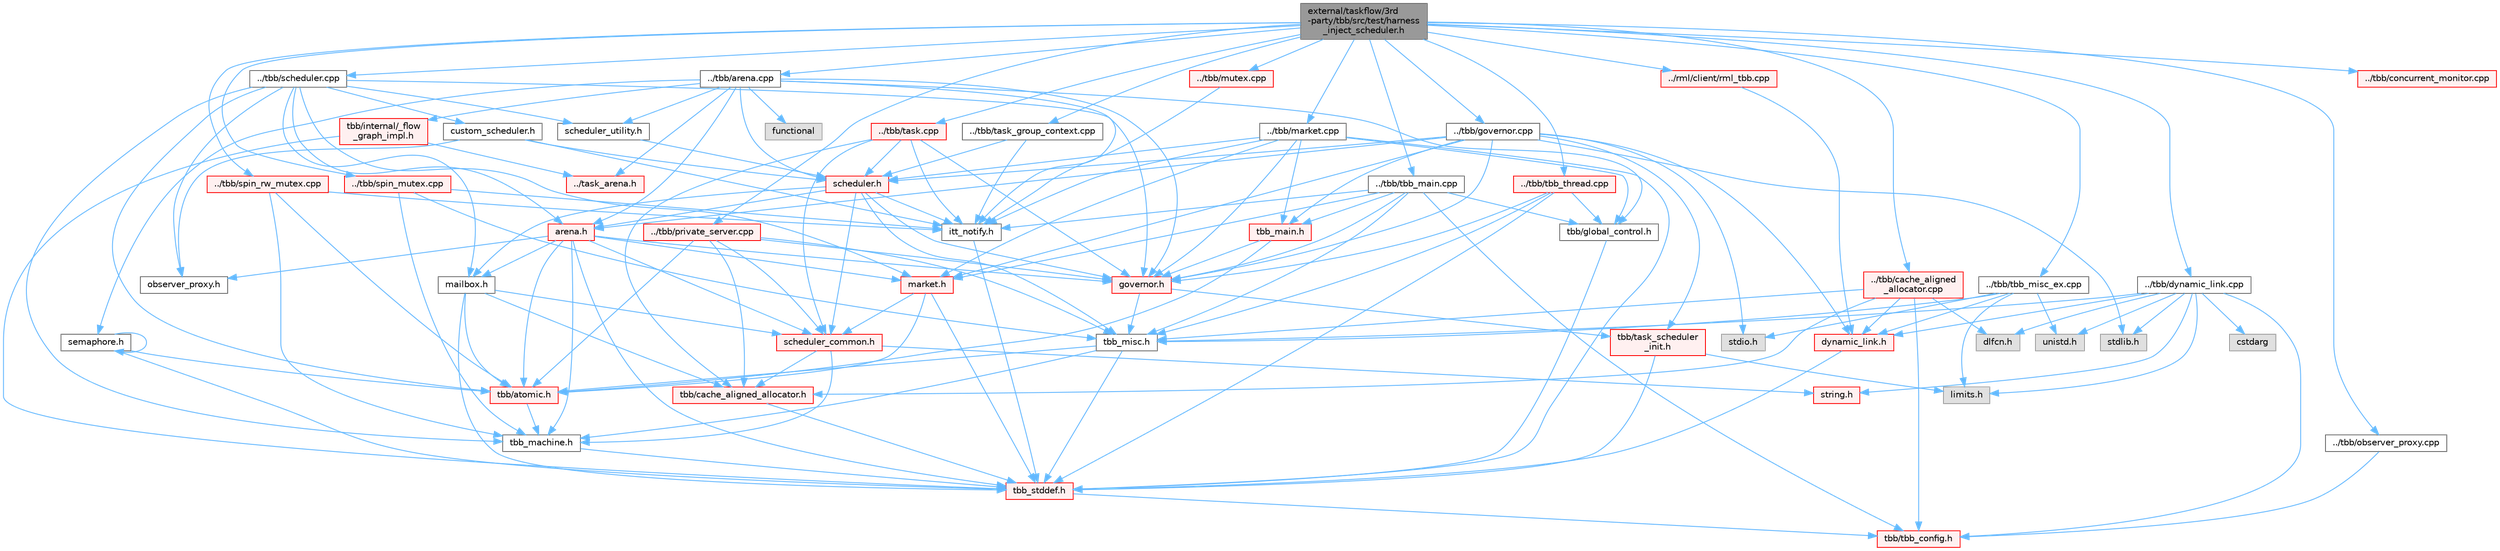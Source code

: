 digraph "external/taskflow/3rd-party/tbb/src/test/harness_inject_scheduler.h"
{
 // LATEX_PDF_SIZE
  bgcolor="transparent";
  edge [fontname=Helvetica,fontsize=10,labelfontname=Helvetica,labelfontsize=10];
  node [fontname=Helvetica,fontsize=10,shape=box,height=0.2,width=0.4];
  Node1 [id="Node000001",label="external/taskflow/3rd\l-party/tbb/src/test/harness\l_inject_scheduler.h",height=0.2,width=0.4,color="gray40", fillcolor="grey60", style="filled", fontcolor="black",tooltip=" "];
  Node1 -> Node2 [id="edge1_Node000001_Node000002",color="steelblue1",style="solid",tooltip=" "];
  Node2 [id="Node000002",label="../tbb/tbb_main.cpp",height=0.2,width=0.4,color="grey40", fillcolor="white", style="filled",URL="$tbb__main_8cpp.html",tooltip=" "];
  Node2 -> Node3 [id="edge2_Node000002_Node000003",color="steelblue1",style="solid",tooltip=" "];
  Node3 [id="Node000003",label="tbb/tbb_config.h",height=0.2,width=0.4,color="red", fillcolor="#FFF0F0", style="filled",URL="$tbb__config_8h.html",tooltip=" "];
  Node2 -> Node5 [id="edge3_Node000002_Node000005",color="steelblue1",style="solid",tooltip=" "];
  Node5 [id="Node000005",label="tbb/global_control.h",height=0.2,width=0.4,color="grey40", fillcolor="white", style="filled",URL="$global__control_8h.html",tooltip=" "];
  Node5 -> Node6 [id="edge4_Node000005_Node000006",color="steelblue1",style="solid",tooltip=" "];
  Node6 [id="Node000006",label="tbb_stddef.h",height=0.2,width=0.4,color="red", fillcolor="#FFF0F0", style="filled",URL="$tbb__stddef_8h.html",tooltip=" "];
  Node6 -> Node3 [id="edge5_Node000006_Node000003",color="steelblue1",style="solid",tooltip=" "];
  Node2 -> Node8 [id="edge6_Node000002_Node000008",color="steelblue1",style="solid",tooltip=" "];
  Node8 [id="Node000008",label="tbb_main.h",height=0.2,width=0.4,color="red", fillcolor="#FFF0F0", style="filled",URL="$tbb__main_8h.html",tooltip=" "];
  Node8 -> Node9 [id="edge7_Node000008_Node000009",color="steelblue1",style="solid",tooltip=" "];
  Node9 [id="Node000009",label="tbb/atomic.h",height=0.2,width=0.4,color="red", fillcolor="#FFF0F0", style="filled",URL="$external_2taskflow_23rd-party_2tbb_2include_2tbb_2atomic_8h.html",tooltip=" "];
  Node9 -> Node12 [id="edge8_Node000009_Node000012",color="steelblue1",style="solid",tooltip=" "];
  Node12 [id="Node000012",label="tbb_machine.h",height=0.2,width=0.4,color="grey40", fillcolor="white", style="filled",URL="$tbb__machine_8h.html",tooltip=" "];
  Node12 -> Node6 [id="edge9_Node000012_Node000006",color="steelblue1",style="solid",tooltip=" "];
  Node8 -> Node14 [id="edge10_Node000008_Node000014",color="steelblue1",style="solid",tooltip=" "];
  Node14 [id="Node000014",label="governor.h",height=0.2,width=0.4,color="red", fillcolor="#FFF0F0", style="filled",URL="$governor_8h.html",tooltip=" "];
  Node14 -> Node15 [id="edge11_Node000014_Node000015",color="steelblue1",style="solid",tooltip=" "];
  Node15 [id="Node000015",label="tbb/task_scheduler\l_init.h",height=0.2,width=0.4,color="red", fillcolor="#FFF0F0", style="filled",URL="$task__scheduler__init_8h.html",tooltip=" "];
  Node15 -> Node6 [id="edge12_Node000015_Node000006",color="steelblue1",style="solid",tooltip=" "];
  Node15 -> Node16 [id="edge13_Node000015_Node000016",color="steelblue1",style="solid",tooltip=" "];
  Node16 [id="Node000016",label="limits.h",height=0.2,width=0.4,color="grey60", fillcolor="#E0E0E0", style="filled",tooltip=" "];
  Node14 -> Node19 [id="edge14_Node000014_Node000019",color="steelblue1",style="solid",tooltip=" "];
  Node19 [id="Node000019",label="tbb_misc.h",height=0.2,width=0.4,color="grey40", fillcolor="white", style="filled",URL="$tbb__misc_8h.html",tooltip=" "];
  Node19 -> Node6 [id="edge15_Node000019_Node000006",color="steelblue1",style="solid",tooltip=" "];
  Node19 -> Node12 [id="edge16_Node000019_Node000012",color="steelblue1",style="solid",tooltip=" "];
  Node19 -> Node9 [id="edge17_Node000019_Node000009",color="steelblue1",style="solid",tooltip=" "];
  Node2 -> Node14 [id="edge18_Node000002_Node000014",color="steelblue1",style="solid",tooltip=" "];
  Node2 -> Node27 [id="edge19_Node000002_Node000027",color="steelblue1",style="solid",tooltip=" "];
  Node27 [id="Node000027",label="market.h",height=0.2,width=0.4,color="red", fillcolor="#FFF0F0", style="filled",URL="$market_8h.html",tooltip=" "];
  Node27 -> Node6 [id="edge20_Node000027_Node000006",color="steelblue1",style="solid",tooltip=" "];
  Node27 -> Node28 [id="edge21_Node000027_Node000028",color="steelblue1",style="solid",tooltip=" "];
  Node28 [id="Node000028",label="scheduler_common.h",height=0.2,width=0.4,color="red", fillcolor="#FFF0F0", style="filled",URL="$scheduler__common_8h.html",tooltip=" "];
  Node28 -> Node12 [id="edge22_Node000028_Node000012",color="steelblue1",style="solid",tooltip=" "];
  Node28 -> Node29 [id="edge23_Node000028_Node000029",color="steelblue1",style="solid",tooltip=" "];
  Node29 [id="Node000029",label="tbb/cache_aligned_allocator.h",height=0.2,width=0.4,color="red", fillcolor="#FFF0F0", style="filled",URL="$cache__aligned__allocator_8h.html",tooltip=" "];
  Node29 -> Node6 [id="edge24_Node000029_Node000006",color="steelblue1",style="solid",tooltip=" "];
  Node28 -> Node31 [id="edge25_Node000028_Node000031",color="steelblue1",style="solid",tooltip=" "];
  Node31 [id="Node000031",label="string.h",height=0.2,width=0.4,color="red", fillcolor="#FFF0F0", style="filled",URL="$string_8h.html",tooltip=" "];
  Node27 -> Node9 [id="edge26_Node000027_Node000009",color="steelblue1",style="solid",tooltip=" "];
  Node2 -> Node19 [id="edge27_Node000002_Node000019",color="steelblue1",style="solid",tooltip=" "];
  Node2 -> Node192 [id="edge28_Node000002_Node000192",color="steelblue1",style="solid",tooltip=" "];
  Node192 [id="Node000192",label="itt_notify.h",height=0.2,width=0.4,color="grey40", fillcolor="white", style="filled",URL="$itt__notify_8h.html",tooltip=" "];
  Node192 -> Node6 [id="edge29_Node000192_Node000006",color="steelblue1",style="solid",tooltip=" "];
  Node1 -> Node193 [id="edge30_Node000001_Node000193",color="steelblue1",style="solid",tooltip=" "];
  Node193 [id="Node000193",label="../tbb/dynamic_link.cpp",height=0.2,width=0.4,color="grey40", fillcolor="white", style="filled",URL="$dynamic__link_8cpp.html",tooltip=" "];
  Node193 -> Node194 [id="edge31_Node000193_Node000194",color="steelblue1",style="solid",tooltip=" "];
  Node194 [id="Node000194",label="dynamic_link.h",height=0.2,width=0.4,color="red", fillcolor="#FFF0F0", style="filled",URL="$dynamic__link_8h.html",tooltip=" "];
  Node194 -> Node6 [id="edge32_Node000194_Node000006",color="steelblue1",style="solid",tooltip=" "];
  Node193 -> Node3 [id="edge33_Node000193_Node000003",color="steelblue1",style="solid",tooltip=" "];
  Node193 -> Node195 [id="edge34_Node000193_Node000195",color="steelblue1",style="solid",tooltip=" "];
  Node195 [id="Node000195",label="cstdarg",height=0.2,width=0.4,color="grey60", fillcolor="#E0E0E0", style="filled",tooltip=" "];
  Node193 -> Node196 [id="edge35_Node000193_Node000196",color="steelblue1",style="solid",tooltip=" "];
  Node196 [id="Node000196",label="dlfcn.h",height=0.2,width=0.4,color="grey60", fillcolor="#E0E0E0", style="filled",tooltip=" "];
  Node193 -> Node31 [id="edge36_Node000193_Node000031",color="steelblue1",style="solid",tooltip=" "];
  Node193 -> Node197 [id="edge37_Node000193_Node000197",color="steelblue1",style="solid",tooltip=" "];
  Node197 [id="Node000197",label="unistd.h",height=0.2,width=0.4,color="grey60", fillcolor="#E0E0E0", style="filled",tooltip=" "];
  Node193 -> Node16 [id="edge38_Node000193_Node000016",color="steelblue1",style="solid",tooltip=" "];
  Node193 -> Node84 [id="edge39_Node000193_Node000084",color="steelblue1",style="solid",tooltip=" "];
  Node84 [id="Node000084",label="stdlib.h",height=0.2,width=0.4,color="grey60", fillcolor="#E0E0E0", style="filled",tooltip=" "];
  Node193 -> Node19 [id="edge40_Node000193_Node000019",color="steelblue1",style="solid",tooltip=" "];
  Node1 -> Node198 [id="edge41_Node000001_Node000198",color="steelblue1",style="solid",tooltip=" "];
  Node198 [id="Node000198",label="../tbb/tbb_misc_ex.cpp",height=0.2,width=0.4,color="grey40", fillcolor="white", style="filled",URL="$tbb__misc__ex_8cpp.html",tooltip=" "];
  Node198 -> Node19 [id="edge42_Node000198_Node000019",color="steelblue1",style="solid",tooltip=" "];
  Node198 -> Node194 [id="edge43_Node000198_Node000194",color="steelblue1",style="solid",tooltip=" "];
  Node198 -> Node199 [id="edge44_Node000198_Node000199",color="steelblue1",style="solid",tooltip=" "];
  Node199 [id="Node000199",label="stdio.h",height=0.2,width=0.4,color="grey60", fillcolor="#E0E0E0", style="filled",tooltip=" "];
  Node198 -> Node16 [id="edge45_Node000198_Node000016",color="steelblue1",style="solid",tooltip=" "];
  Node198 -> Node197 [id="edge46_Node000198_Node000197",color="steelblue1",style="solid",tooltip=" "];
  Node1 -> Node200 [id="edge47_Node000001_Node000200",color="steelblue1",style="solid",tooltip=" "];
  Node200 [id="Node000200",label="../tbb/governor.cpp",height=0.2,width=0.4,color="grey40", fillcolor="white", style="filled",URL="$governor_8cpp.html",tooltip=" "];
  Node200 -> Node199 [id="edge48_Node000200_Node000199",color="steelblue1",style="solid",tooltip=" "];
  Node200 -> Node84 [id="edge49_Node000200_Node000084",color="steelblue1",style="solid",tooltip=" "];
  Node200 -> Node14 [id="edge50_Node000200_Node000014",color="steelblue1",style="solid",tooltip=" "];
  Node200 -> Node8 [id="edge51_Node000200_Node000008",color="steelblue1",style="solid",tooltip=" "];
  Node200 -> Node201 [id="edge52_Node000200_Node000201",color="steelblue1",style="solid",tooltip=" "];
  Node201 [id="Node000201",label="scheduler.h",height=0.2,width=0.4,color="red", fillcolor="#FFF0F0", style="filled",URL="$scheduler_8h.html",tooltip=" "];
  Node201 -> Node28 [id="edge53_Node000201_Node000028",color="steelblue1",style="solid",tooltip=" "];
  Node201 -> Node202 [id="edge54_Node000201_Node000202",color="steelblue1",style="solid",tooltip=" "];
  Node202 [id="Node000202",label="mailbox.h",height=0.2,width=0.4,color="grey40", fillcolor="white", style="filled",URL="$mailbox_8h.html",tooltip=" "];
  Node202 -> Node6 [id="edge55_Node000202_Node000006",color="steelblue1",style="solid",tooltip=" "];
  Node202 -> Node29 [id="edge56_Node000202_Node000029",color="steelblue1",style="solid",tooltip=" "];
  Node202 -> Node28 [id="edge57_Node000202_Node000028",color="steelblue1",style="solid",tooltip=" "];
  Node202 -> Node9 [id="edge58_Node000202_Node000009",color="steelblue1",style="solid",tooltip=" "];
  Node201 -> Node19 [id="edge59_Node000201_Node000019",color="steelblue1",style="solid",tooltip=" "];
  Node201 -> Node192 [id="edge60_Node000201_Node000192",color="steelblue1",style="solid",tooltip=" "];
  Node201 -> Node203 [id="edge61_Node000201_Node000203",color="steelblue1",style="solid",tooltip=" "];
  Node203 [id="Node000203",label="arena.h",height=0.2,width=0.4,color="red", fillcolor="#FFF0F0", style="filled",URL="$arena_8h.html",tooltip=" "];
  Node203 -> Node6 [id="edge62_Node000203_Node000006",color="steelblue1",style="solid",tooltip=" "];
  Node203 -> Node9 [id="edge63_Node000203_Node000009",color="steelblue1",style="solid",tooltip=" "];
  Node203 -> Node12 [id="edge64_Node000203_Node000012",color="steelblue1",style="solid",tooltip=" "];
  Node203 -> Node28 [id="edge65_Node000203_Node000028",color="steelblue1",style="solid",tooltip=" "];
  Node203 -> Node202 [id="edge66_Node000203_Node000202",color="steelblue1",style="solid",tooltip=" "];
  Node203 -> Node206 [id="edge67_Node000203_Node000206",color="steelblue1",style="solid",tooltip=" "];
  Node206 [id="Node000206",label="observer_proxy.h",height=0.2,width=0.4,color="grey40", fillcolor="white", style="filled",URL="$observer__proxy_8h.html",tooltip=" "];
  Node203 -> Node27 [id="edge68_Node000203_Node000027",color="steelblue1",style="solid",tooltip=" "];
  Node203 -> Node14 [id="edge69_Node000203_Node000014",color="steelblue1",style="solid",tooltip=" "];
  Node201 -> Node14 [id="edge70_Node000201_Node000014",color="steelblue1",style="solid",tooltip=" "];
  Node200 -> Node27 [id="edge71_Node000200_Node000027",color="steelblue1",style="solid",tooltip=" "];
  Node200 -> Node203 [id="edge72_Node000200_Node000203",color="steelblue1",style="solid",tooltip=" "];
  Node200 -> Node15 [id="edge73_Node000200_Node000015",color="steelblue1",style="solid",tooltip=" "];
  Node200 -> Node194 [id="edge74_Node000200_Node000194",color="steelblue1",style="solid",tooltip=" "];
  Node1 -> Node209 [id="edge75_Node000001_Node000209",color="steelblue1",style="solid",tooltip=" "];
  Node209 [id="Node000209",label="../tbb/market.cpp",height=0.2,width=0.4,color="grey40", fillcolor="white", style="filled",URL="$market_8cpp.html",tooltip=" "];
  Node209 -> Node6 [id="edge76_Node000209_Node000006",color="steelblue1",style="solid",tooltip=" "];
  Node209 -> Node5 [id="edge77_Node000209_Node000005",color="steelblue1",style="solid",tooltip=" "];
  Node209 -> Node27 [id="edge78_Node000209_Node000027",color="steelblue1",style="solid",tooltip=" "];
  Node209 -> Node8 [id="edge79_Node000209_Node000008",color="steelblue1",style="solid",tooltip=" "];
  Node209 -> Node14 [id="edge80_Node000209_Node000014",color="steelblue1",style="solid",tooltip=" "];
  Node209 -> Node201 [id="edge81_Node000209_Node000201",color="steelblue1",style="solid",tooltip=" "];
  Node209 -> Node192 [id="edge82_Node000209_Node000192",color="steelblue1",style="solid",tooltip=" "];
  Node1 -> Node210 [id="edge83_Node000001_Node000210",color="steelblue1",style="solid",tooltip=" "];
  Node210 [id="Node000210",label="../tbb/arena.cpp",height=0.2,width=0.4,color="grey40", fillcolor="white", style="filled",URL="$arena_8cpp.html",tooltip=" "];
  Node210 -> Node5 [id="edge84_Node000210_Node000005",color="steelblue1",style="solid",tooltip=" "];
  Node210 -> Node201 [id="edge85_Node000210_Node000201",color="steelblue1",style="solid",tooltip=" "];
  Node210 -> Node14 [id="edge86_Node000210_Node000014",color="steelblue1",style="solid",tooltip=" "];
  Node210 -> Node203 [id="edge87_Node000210_Node000203",color="steelblue1",style="solid",tooltip=" "];
  Node210 -> Node192 [id="edge88_Node000210_Node000192",color="steelblue1",style="solid",tooltip=" "];
  Node210 -> Node208 [id="edge89_Node000210_Node000208",color="steelblue1",style="solid",tooltip=" "];
  Node208 [id="Node000208",label="semaphore.h",height=0.2,width=0.4,color="grey40", fillcolor="white", style="filled",URL="$semaphore_8h.html",tooltip=" "];
  Node208 -> Node9 [id="edge90_Node000208_Node000009",color="steelblue1",style="solid",tooltip=" "];
  Node208 -> Node6 [id="edge91_Node000208_Node000006",color="steelblue1",style="solid",tooltip=" "];
  Node208 -> Node208 [id="edge92_Node000208_Node000208",color="steelblue1",style="solid",tooltip=" "];
  Node210 -> Node211 [id="edge93_Node000210_Node000211",color="steelblue1",style="solid",tooltip=" "];
  Node211 [id="Node000211",label="tbb/internal/_flow\l_graph_impl.h",height=0.2,width=0.4,color="red", fillcolor="#FFF0F0", style="filled",URL="$__flow__graph__impl_8h.html",tooltip=" "];
  Node211 -> Node6 [id="edge94_Node000211_Node000006",color="steelblue1",style="solid",tooltip=" "];
  Node211 -> Node212 [id="edge95_Node000211_Node000212",color="steelblue1",style="solid",tooltip=" "];
  Node212 [id="Node000212",label="../task_arena.h",height=0.2,width=0.4,color="red", fillcolor="#FFF0F0", style="filled",URL="$task__arena_8h.html",tooltip=" "];
  Node210 -> Node215 [id="edge96_Node000210_Node000215",color="steelblue1",style="solid",tooltip=" "];
  Node215 [id="Node000215",label="functional",height=0.2,width=0.4,color="grey60", fillcolor="#E0E0E0", style="filled",tooltip=" "];
  Node210 -> Node216 [id="edge97_Node000210_Node000216",color="steelblue1",style="solid",tooltip=" "];
  Node216 [id="Node000216",label="scheduler_utility.h",height=0.2,width=0.4,color="grey40", fillcolor="white", style="filled",URL="$scheduler__utility_8h.html",tooltip=" "];
  Node216 -> Node201 [id="edge98_Node000216_Node000201",color="steelblue1",style="solid",tooltip=" "];
  Node210 -> Node212 [id="edge99_Node000210_Node000212",color="steelblue1",style="solid",tooltip=" "];
  Node1 -> Node217 [id="edge100_Node000001_Node000217",color="steelblue1",style="solid",tooltip=" "];
  Node217 [id="Node000217",label="../tbb/scheduler.cpp",height=0.2,width=0.4,color="grey40", fillcolor="white", style="filled",URL="$scheduler_8cpp.html",tooltip=" "];
  Node217 -> Node218 [id="edge101_Node000217_Node000218",color="steelblue1",style="solid",tooltip=" "];
  Node218 [id="Node000218",label="custom_scheduler.h",height=0.2,width=0.4,color="grey40", fillcolor="white", style="filled",URL="$custom__scheduler_8h.html",tooltip=" "];
  Node218 -> Node201 [id="edge102_Node000218_Node000201",color="steelblue1",style="solid",tooltip=" "];
  Node218 -> Node206 [id="edge103_Node000218_Node000206",color="steelblue1",style="solid",tooltip=" "];
  Node218 -> Node192 [id="edge104_Node000218_Node000192",color="steelblue1",style="solid",tooltip=" "];
  Node217 -> Node216 [id="edge105_Node000217_Node000216",color="steelblue1",style="solid",tooltip=" "];
  Node217 -> Node14 [id="edge106_Node000217_Node000014",color="steelblue1",style="solid",tooltip=" "];
  Node217 -> Node27 [id="edge107_Node000217_Node000027",color="steelblue1",style="solid",tooltip=" "];
  Node217 -> Node203 [id="edge108_Node000217_Node000203",color="steelblue1",style="solid",tooltip=" "];
  Node217 -> Node202 [id="edge109_Node000217_Node000202",color="steelblue1",style="solid",tooltip=" "];
  Node217 -> Node206 [id="edge110_Node000217_Node000206",color="steelblue1",style="solid",tooltip=" "];
  Node217 -> Node12 [id="edge111_Node000217_Node000012",color="steelblue1",style="solid",tooltip=" "];
  Node217 -> Node9 [id="edge112_Node000217_Node000009",color="steelblue1",style="solid",tooltip=" "];
  Node1 -> Node219 [id="edge113_Node000001_Node000219",color="steelblue1",style="solid",tooltip=" "];
  Node219 [id="Node000219",label="../tbb/observer_proxy.cpp",height=0.2,width=0.4,color="grey40", fillcolor="white", style="filled",URL="$observer__proxy_8cpp.html",tooltip=" "];
  Node219 -> Node3 [id="edge114_Node000219_Node000003",color="steelblue1",style="solid",tooltip=" "];
  Node1 -> Node220 [id="edge115_Node000001_Node000220",color="steelblue1",style="solid",tooltip=" "];
  Node220 [id="Node000220",label="../tbb/task.cpp",height=0.2,width=0.4,color="red", fillcolor="#FFF0F0", style="filled",URL="$task_8cpp.html",tooltip=" "];
  Node220 -> Node28 [id="edge116_Node000220_Node000028",color="steelblue1",style="solid",tooltip=" "];
  Node220 -> Node14 [id="edge117_Node000220_Node000014",color="steelblue1",style="solid",tooltip=" "];
  Node220 -> Node201 [id="edge118_Node000220_Node000201",color="steelblue1",style="solid",tooltip=" "];
  Node220 -> Node192 [id="edge119_Node000220_Node000192",color="steelblue1",style="solid",tooltip=" "];
  Node220 -> Node29 [id="edge120_Node000220_Node000029",color="steelblue1",style="solid",tooltip=" "];
  Node1 -> Node222 [id="edge121_Node000001_Node000222",color="steelblue1",style="solid",tooltip=" "];
  Node222 [id="Node000222",label="../tbb/task_group_context.cpp",height=0.2,width=0.4,color="grey40", fillcolor="white", style="filled",URL="$task__group__context_8cpp.html",tooltip=" "];
  Node222 -> Node201 [id="edge122_Node000222_Node000201",color="steelblue1",style="solid",tooltip=" "];
  Node222 -> Node192 [id="edge123_Node000222_Node000192",color="steelblue1",style="solid",tooltip=" "];
  Node1 -> Node223 [id="edge124_Node000001_Node000223",color="steelblue1",style="solid",tooltip=" "];
  Node223 [id="Node000223",label="../tbb/cache_aligned\l_allocator.cpp",height=0.2,width=0.4,color="red", fillcolor="#FFF0F0", style="filled",URL="$cache__aligned__allocator_8cpp.html",tooltip=" "];
  Node223 -> Node3 [id="edge125_Node000223_Node000003",color="steelblue1",style="solid",tooltip=" "];
  Node223 -> Node29 [id="edge126_Node000223_Node000029",color="steelblue1",style="solid",tooltip=" "];
  Node223 -> Node19 [id="edge127_Node000223_Node000019",color="steelblue1",style="solid",tooltip=" "];
  Node223 -> Node194 [id="edge128_Node000223_Node000194",color="steelblue1",style="solid",tooltip=" "];
  Node223 -> Node196 [id="edge129_Node000223_Node000196",color="steelblue1",style="solid",tooltip=" "];
  Node1 -> Node224 [id="edge130_Node000001_Node000224",color="steelblue1",style="solid",tooltip=" "];
  Node224 [id="Node000224",label="../tbb/tbb_thread.cpp",height=0.2,width=0.4,color="red", fillcolor="#FFF0F0", style="filled",URL="$tbb__thread_8cpp.html",tooltip=" "];
  Node224 -> Node19 [id="edge131_Node000224_Node000019",color="steelblue1",style="solid",tooltip=" "];
  Node224 -> Node6 [id="edge132_Node000224_Node000006",color="steelblue1",style="solid",tooltip=" "];
  Node224 -> Node5 [id="edge133_Node000224_Node000005",color="steelblue1",style="solid",tooltip=" "];
  Node224 -> Node14 [id="edge134_Node000224_Node000014",color="steelblue1",style="solid",tooltip=" "];
  Node1 -> Node268 [id="edge135_Node000001_Node000268",color="steelblue1",style="solid",tooltip=" "];
  Node268 [id="Node000268",label="../tbb/mutex.cpp",height=0.2,width=0.4,color="red", fillcolor="#FFF0F0", style="filled",URL="$mutex_8cpp.html",tooltip=" "];
  Node268 -> Node192 [id="edge136_Node000268_Node000192",color="steelblue1",style="solid",tooltip=" "];
  Node1 -> Node270 [id="edge137_Node000001_Node000270",color="steelblue1",style="solid",tooltip=" "];
  Node270 [id="Node000270",label="../tbb/spin_rw_mutex.cpp",height=0.2,width=0.4,color="red", fillcolor="#FFF0F0", style="filled",URL="$spin__rw__mutex_8cpp.html",tooltip=" "];
  Node270 -> Node12 [id="edge138_Node000270_Node000012",color="steelblue1",style="solid",tooltip=" "];
  Node270 -> Node9 [id="edge139_Node000270_Node000009",color="steelblue1",style="solid",tooltip=" "];
  Node270 -> Node192 [id="edge140_Node000270_Node000192",color="steelblue1",style="solid",tooltip=" "];
  Node1 -> Node271 [id="edge141_Node000001_Node000271",color="steelblue1",style="solid",tooltip=" "];
  Node271 [id="Node000271",label="../tbb/spin_mutex.cpp",height=0.2,width=0.4,color="red", fillcolor="#FFF0F0", style="filled",URL="$spin__mutex_8cpp.html",tooltip=" "];
  Node271 -> Node12 [id="edge142_Node000271_Node000012",color="steelblue1",style="solid",tooltip=" "];
  Node271 -> Node192 [id="edge143_Node000271_Node000192",color="steelblue1",style="solid",tooltip=" "];
  Node271 -> Node19 [id="edge144_Node000271_Node000019",color="steelblue1",style="solid",tooltip=" "];
  Node1 -> Node272 [id="edge145_Node000001_Node000272",color="steelblue1",style="solid",tooltip=" "];
  Node272 [id="Node000272",label="../tbb/private_server.cpp",height=0.2,width=0.4,color="red", fillcolor="#FFF0F0", style="filled",URL="$private__server_8cpp.html",tooltip=" "];
  Node272 -> Node9 [id="edge146_Node000272_Node000009",color="steelblue1",style="solid",tooltip=" "];
  Node272 -> Node29 [id="edge147_Node000272_Node000029",color="steelblue1",style="solid",tooltip=" "];
  Node272 -> Node28 [id="edge148_Node000272_Node000028",color="steelblue1",style="solid",tooltip=" "];
  Node272 -> Node14 [id="edge149_Node000272_Node000014",color="steelblue1",style="solid",tooltip=" "];
  Node272 -> Node19 [id="edge150_Node000272_Node000019",color="steelblue1",style="solid",tooltip=" "];
  Node1 -> Node274 [id="edge151_Node000001_Node000274",color="steelblue1",style="solid",tooltip=" "];
  Node274 [id="Node000274",label="../tbb/concurrent_monitor.cpp",height=0.2,width=0.4,color="red", fillcolor="#FFF0F0", style="filled",URL="$concurrent__monitor_8cpp.html",tooltip=" "];
  Node1 -> Node275 [id="edge152_Node000001_Node000275",color="steelblue1",style="solid",tooltip=" "];
  Node275 [id="Node000275",label="../rml/client/rml_tbb.cpp",height=0.2,width=0.4,color="red", fillcolor="#FFF0F0", style="filled",URL="$rml__tbb_8cpp.html",tooltip=" "];
  Node275 -> Node194 [id="edge153_Node000275_Node000194",color="steelblue1",style="solid",tooltip=" "];
}
